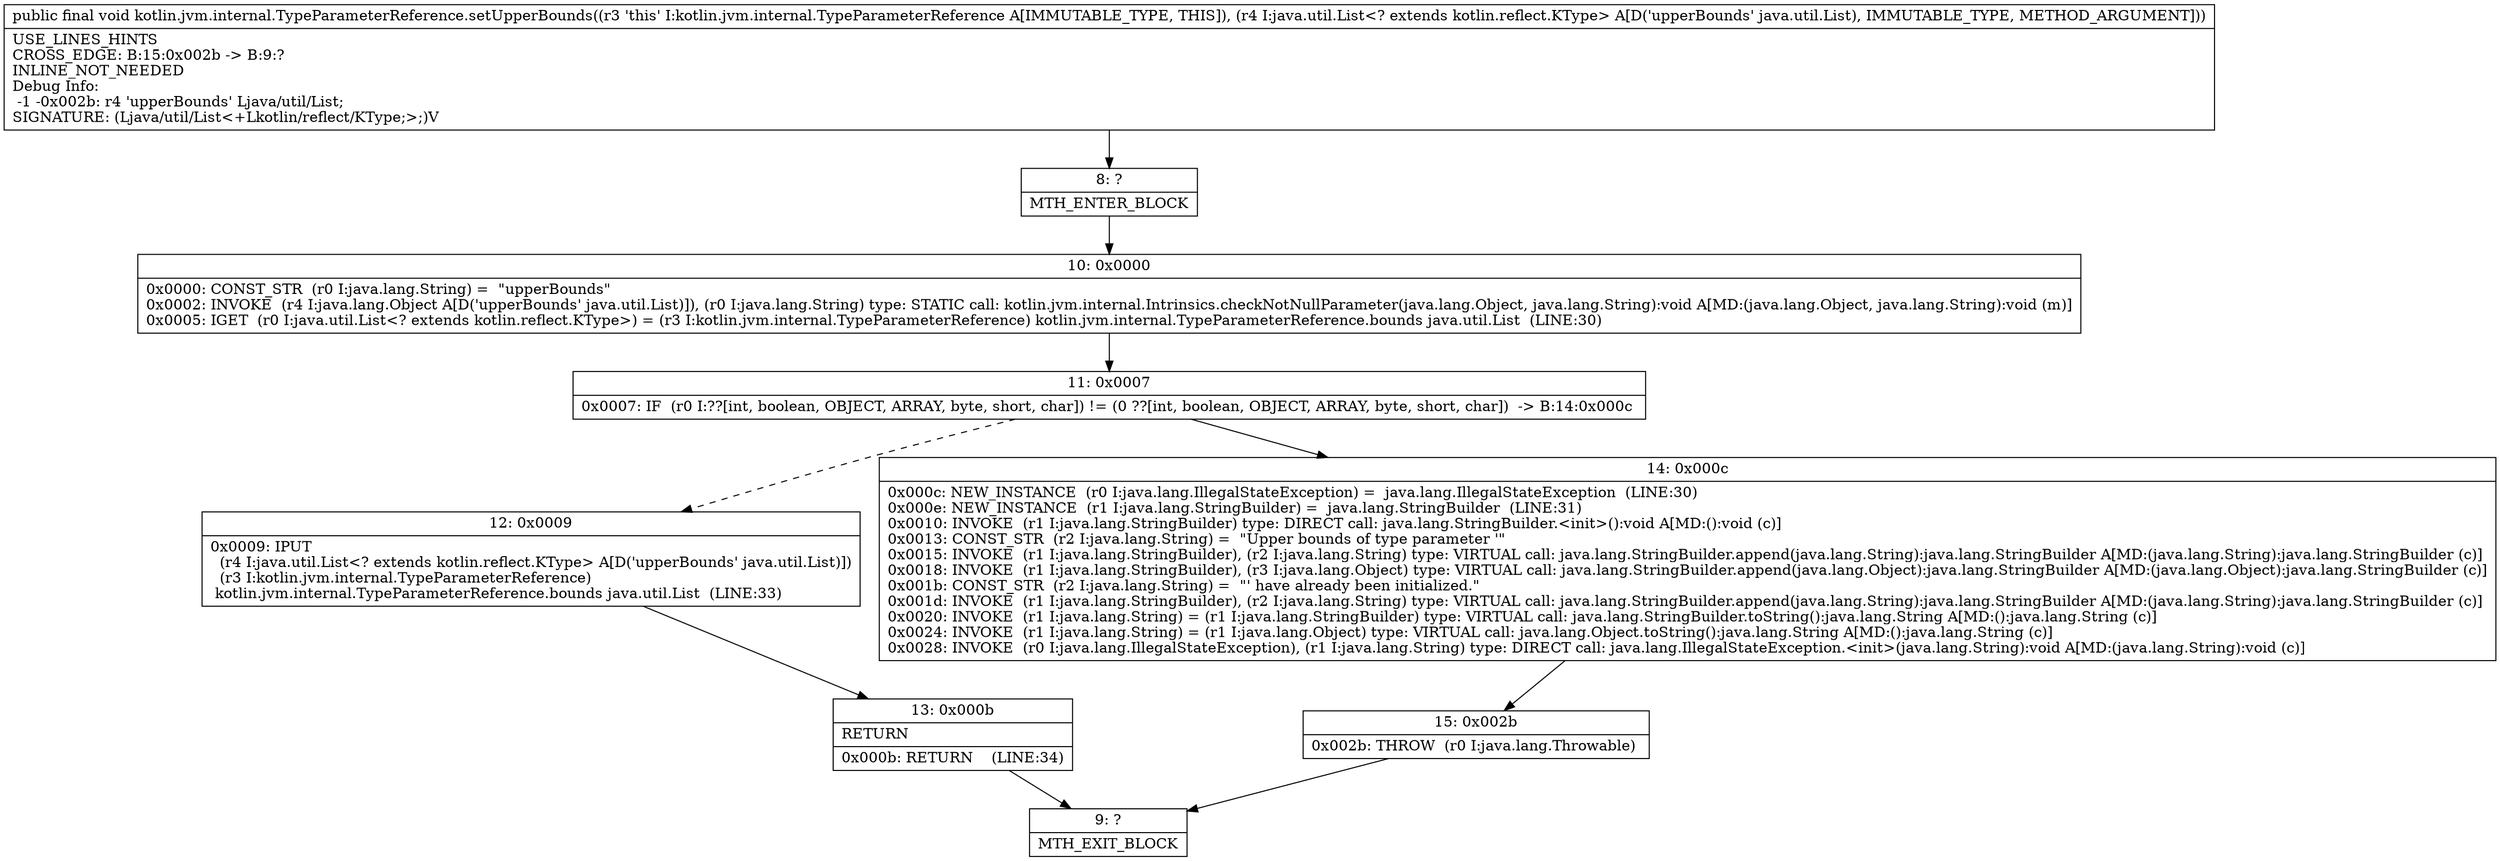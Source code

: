 digraph "CFG forkotlin.jvm.internal.TypeParameterReference.setUpperBounds(Ljava\/util\/List;)V" {
Node_8 [shape=record,label="{8\:\ ?|MTH_ENTER_BLOCK\l}"];
Node_10 [shape=record,label="{10\:\ 0x0000|0x0000: CONST_STR  (r0 I:java.lang.String) =  \"upperBounds\" \l0x0002: INVOKE  (r4 I:java.lang.Object A[D('upperBounds' java.util.List)]), (r0 I:java.lang.String) type: STATIC call: kotlin.jvm.internal.Intrinsics.checkNotNullParameter(java.lang.Object, java.lang.String):void A[MD:(java.lang.Object, java.lang.String):void (m)]\l0x0005: IGET  (r0 I:java.util.List\<? extends kotlin.reflect.KType\>) = (r3 I:kotlin.jvm.internal.TypeParameterReference) kotlin.jvm.internal.TypeParameterReference.bounds java.util.List  (LINE:30)\l}"];
Node_11 [shape=record,label="{11\:\ 0x0007|0x0007: IF  (r0 I:??[int, boolean, OBJECT, ARRAY, byte, short, char]) != (0 ??[int, boolean, OBJECT, ARRAY, byte, short, char])  \-\> B:14:0x000c \l}"];
Node_12 [shape=record,label="{12\:\ 0x0009|0x0009: IPUT  \l  (r4 I:java.util.List\<? extends kotlin.reflect.KType\> A[D('upperBounds' java.util.List)])\l  (r3 I:kotlin.jvm.internal.TypeParameterReference)\l kotlin.jvm.internal.TypeParameterReference.bounds java.util.List  (LINE:33)\l}"];
Node_13 [shape=record,label="{13\:\ 0x000b|RETURN\l|0x000b: RETURN    (LINE:34)\l}"];
Node_9 [shape=record,label="{9\:\ ?|MTH_EXIT_BLOCK\l}"];
Node_14 [shape=record,label="{14\:\ 0x000c|0x000c: NEW_INSTANCE  (r0 I:java.lang.IllegalStateException) =  java.lang.IllegalStateException  (LINE:30)\l0x000e: NEW_INSTANCE  (r1 I:java.lang.StringBuilder) =  java.lang.StringBuilder  (LINE:31)\l0x0010: INVOKE  (r1 I:java.lang.StringBuilder) type: DIRECT call: java.lang.StringBuilder.\<init\>():void A[MD:():void (c)]\l0x0013: CONST_STR  (r2 I:java.lang.String) =  \"Upper bounds of type parameter '\" \l0x0015: INVOKE  (r1 I:java.lang.StringBuilder), (r2 I:java.lang.String) type: VIRTUAL call: java.lang.StringBuilder.append(java.lang.String):java.lang.StringBuilder A[MD:(java.lang.String):java.lang.StringBuilder (c)]\l0x0018: INVOKE  (r1 I:java.lang.StringBuilder), (r3 I:java.lang.Object) type: VIRTUAL call: java.lang.StringBuilder.append(java.lang.Object):java.lang.StringBuilder A[MD:(java.lang.Object):java.lang.StringBuilder (c)]\l0x001b: CONST_STR  (r2 I:java.lang.String) =  \"' have already been initialized.\" \l0x001d: INVOKE  (r1 I:java.lang.StringBuilder), (r2 I:java.lang.String) type: VIRTUAL call: java.lang.StringBuilder.append(java.lang.String):java.lang.StringBuilder A[MD:(java.lang.String):java.lang.StringBuilder (c)]\l0x0020: INVOKE  (r1 I:java.lang.String) = (r1 I:java.lang.StringBuilder) type: VIRTUAL call: java.lang.StringBuilder.toString():java.lang.String A[MD:():java.lang.String (c)]\l0x0024: INVOKE  (r1 I:java.lang.String) = (r1 I:java.lang.Object) type: VIRTUAL call: java.lang.Object.toString():java.lang.String A[MD:():java.lang.String (c)]\l0x0028: INVOKE  (r0 I:java.lang.IllegalStateException), (r1 I:java.lang.String) type: DIRECT call: java.lang.IllegalStateException.\<init\>(java.lang.String):void A[MD:(java.lang.String):void (c)]\l}"];
Node_15 [shape=record,label="{15\:\ 0x002b|0x002b: THROW  (r0 I:java.lang.Throwable) \l}"];
MethodNode[shape=record,label="{public final void kotlin.jvm.internal.TypeParameterReference.setUpperBounds((r3 'this' I:kotlin.jvm.internal.TypeParameterReference A[IMMUTABLE_TYPE, THIS]), (r4 I:java.util.List\<? extends kotlin.reflect.KType\> A[D('upperBounds' java.util.List), IMMUTABLE_TYPE, METHOD_ARGUMENT]))  | USE_LINES_HINTS\lCROSS_EDGE: B:15:0x002b \-\> B:9:?\lINLINE_NOT_NEEDED\lDebug Info:\l  \-1 \-0x002b: r4 'upperBounds' Ljava\/util\/List;\lSIGNATURE: (Ljava\/util\/List\<+Lkotlin\/reflect\/KType;\>;)V\l}"];
MethodNode -> Node_8;Node_8 -> Node_10;
Node_10 -> Node_11;
Node_11 -> Node_12[style=dashed];
Node_11 -> Node_14;
Node_12 -> Node_13;
Node_13 -> Node_9;
Node_14 -> Node_15;
Node_15 -> Node_9;
}

